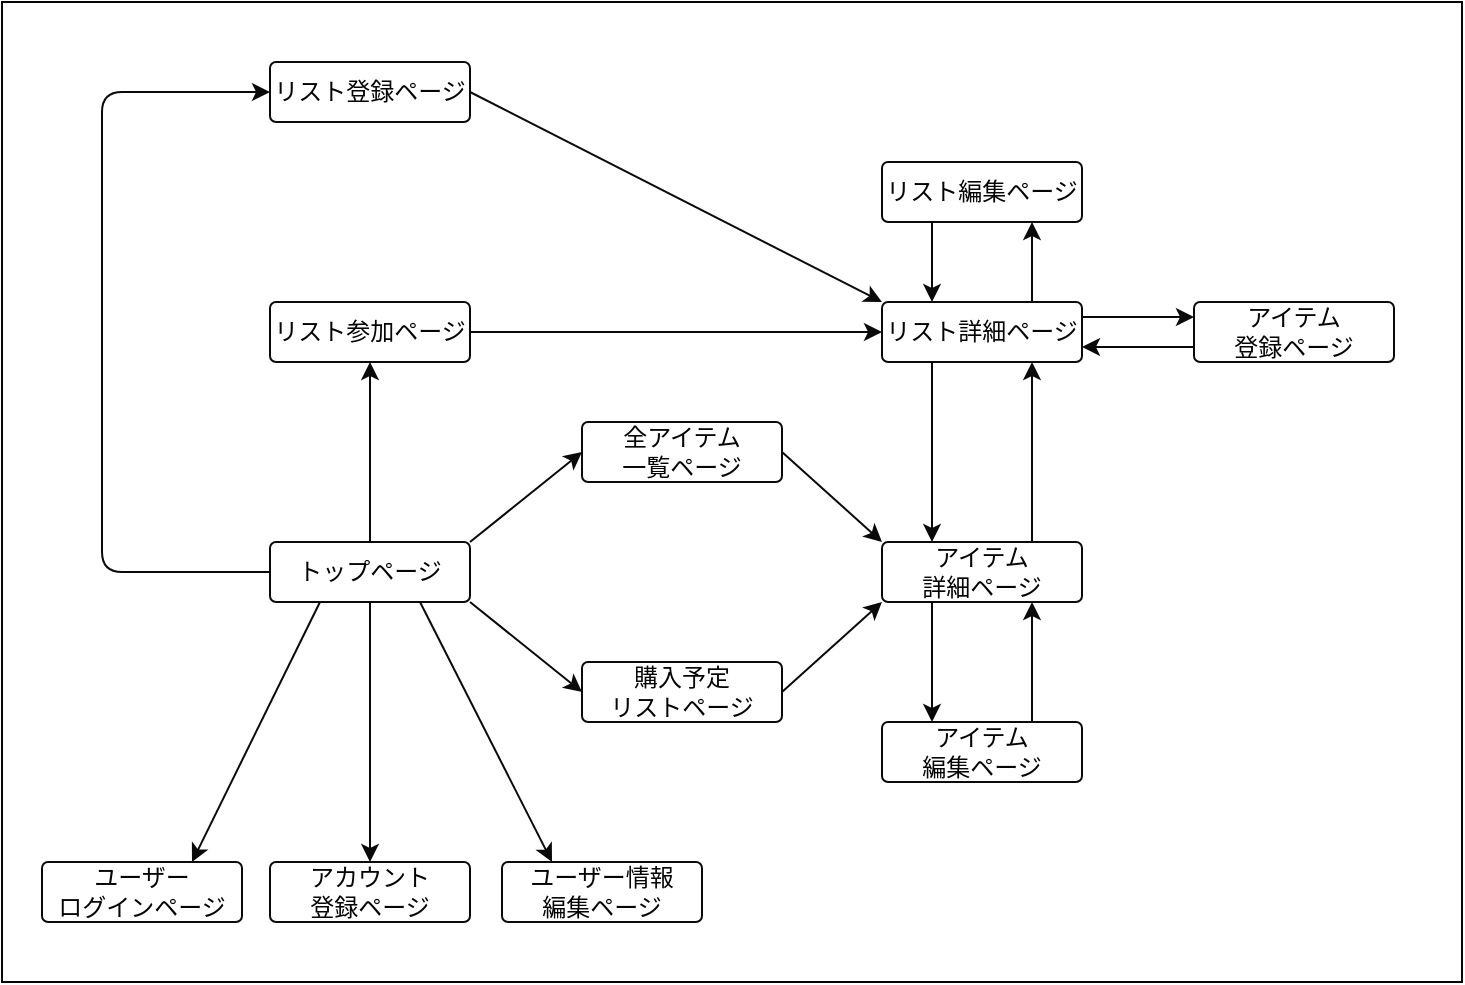 <mxfile>
    <diagram id="6hXo_RO7hkoJm1nSE-cC" name="ページ1">
        <mxGraphModel dx="696" dy="606" grid="1" gridSize="10" guides="1" tooltips="1" connect="1" arrows="1" fold="1" page="1" pageScale="1" pageWidth="827" pageHeight="1169" math="0" shadow="0">
            <root>
                <mxCell id="0"/>
                <mxCell id="1" parent="0"/>
                <mxCell id="47" value="" style="rounded=0;whiteSpace=wrap;html=1;strokeColor=#050505;fillColor=#FFFFFF;" vertex="1" parent="1">
                    <mxGeometry x="90" y="20" width="730" height="490" as="geometry"/>
                </mxCell>
                <mxCell id="13" style="html=1;entryX=0;entryY=0.5;entryDx=0;entryDy=0;startArrow=none;startFill=0;exitX=0;exitY=0.5;exitDx=0;exitDy=0;strokeColor=#0A0A0A;fontColor=#050505;" parent="1" source="2" target="3" edge="1">
                    <mxGeometry relative="1" as="geometry">
                        <mxPoint x="240" y="280" as="sourcePoint"/>
                        <Array as="points">
                            <mxPoint x="140" y="305"/>
                            <mxPoint x="140" y="65"/>
                        </Array>
                    </mxGeometry>
                </mxCell>
                <mxCell id="23" style="edgeStyle=none;html=1;exitX=0.25;exitY=1;exitDx=0;exitDy=0;entryX=0.75;entryY=0;entryDx=0;entryDy=0;startArrow=none;startFill=0;strokeColor=#0A0A0A;fontColor=#050505;" parent="1" source="2" target="7" edge="1">
                    <mxGeometry relative="1" as="geometry"/>
                </mxCell>
                <mxCell id="24" style="edgeStyle=none;html=1;exitX=0.5;exitY=1;exitDx=0;exitDy=0;startArrow=none;startFill=0;strokeColor=#0A0A0A;fontColor=#050505;" parent="1" source="2" target="6" edge="1">
                    <mxGeometry relative="1" as="geometry"/>
                </mxCell>
                <mxCell id="25" style="edgeStyle=none;html=1;exitX=0.75;exitY=1;exitDx=0;exitDy=0;entryX=0.25;entryY=0;entryDx=0;entryDy=0;startArrow=none;startFill=0;strokeColor=#0A0A0A;fontColor=#050505;" parent="1" source="2" target="8" edge="1">
                    <mxGeometry relative="1" as="geometry"/>
                </mxCell>
                <mxCell id="26" style="edgeStyle=none;html=1;exitX=1;exitY=0;exitDx=0;exitDy=0;entryX=0;entryY=0.5;entryDx=0;entryDy=0;startArrow=none;startFill=0;strokeColor=#0A0A0A;fontColor=#050505;" parent="1" source="2" target="5" edge="1">
                    <mxGeometry relative="1" as="geometry"/>
                </mxCell>
                <mxCell id="39" style="edgeStyle=none;html=1;exitX=1;exitY=1;exitDx=0;exitDy=0;entryX=0;entryY=0.5;entryDx=0;entryDy=0;strokeColor=#0A0A0A;fontColor=#050505;" parent="1" source="2" target="38" edge="1">
                    <mxGeometry relative="1" as="geometry"/>
                </mxCell>
                <mxCell id="2" value="トップページ" style="rounded=1;arcSize=10;whiteSpace=wrap;html=1;align=center;strokeColor=#0A0A0A;fontColor=#050505;fillColor=#FFFFFF;" parent="1" vertex="1">
                    <mxGeometry x="224" y="290" width="100" height="30" as="geometry"/>
                </mxCell>
                <mxCell id="15" style="edgeStyle=none;html=1;entryX=0;entryY=0;entryDx=0;entryDy=0;startArrow=none;startFill=0;exitX=1;exitY=0.5;exitDx=0;exitDy=0;strokeColor=#0A0A0A;fontColor=#050505;" parent="1" source="3" target="9" edge="1">
                    <mxGeometry relative="1" as="geometry">
                        <mxPoint x="430" y="185" as="sourcePoint"/>
                    </mxGeometry>
                </mxCell>
                <mxCell id="3" value="リスト登録ページ" style="rounded=1;arcSize=10;whiteSpace=wrap;html=1;align=center;strokeColor=#0A0A0A;fontColor=#050505;fillColor=#FFFFFF;" parent="1" vertex="1">
                    <mxGeometry x="224" y="50" width="100" height="30" as="geometry"/>
                </mxCell>
                <mxCell id="20" style="edgeStyle=none;html=1;exitX=0;exitY=0.75;exitDx=0;exitDy=0;entryX=1;entryY=0.75;entryDx=0;entryDy=0;startArrow=none;startFill=0;strokeColor=#0A0A0A;fontColor=#050505;" parent="1" source="4" target="9" edge="1">
                    <mxGeometry relative="1" as="geometry"/>
                </mxCell>
                <mxCell id="4" value="アイテム&lt;br&gt;登録ページ" style="rounded=1;arcSize=10;whiteSpace=wrap;html=1;align=center;strokeColor=#0A0A0A;fontColor=#050505;fillColor=#FFFFFF;" parent="1" vertex="1">
                    <mxGeometry x="686" y="170" width="100" height="30" as="geometry"/>
                </mxCell>
                <mxCell id="29" style="edgeStyle=none;html=1;exitX=1;exitY=0.5;exitDx=0;exitDy=0;entryX=0;entryY=0;entryDx=0;entryDy=0;startArrow=none;startFill=0;strokeColor=#0A0A0A;fontColor=#050505;" parent="1" source="5" target="27" edge="1">
                    <mxGeometry relative="1" as="geometry"/>
                </mxCell>
                <mxCell id="5" value="全アイテム&lt;br&gt;一覧ページ" style="rounded=1;arcSize=10;whiteSpace=wrap;html=1;align=center;strokeColor=#0A0A0A;fontColor=#050505;fillColor=#FFFFFF;" parent="1" vertex="1">
                    <mxGeometry x="380" y="230" width="100" height="30" as="geometry"/>
                </mxCell>
                <mxCell id="6" value="アカウント&lt;br&gt;登録ページ" style="rounded=1;arcSize=10;whiteSpace=wrap;html=1;align=center;strokeColor=#0A0A0A;fontColor=#050505;fillColor=#FFFFFF;" parent="1" vertex="1">
                    <mxGeometry x="224" y="450" width="100" height="30" as="geometry"/>
                </mxCell>
                <mxCell id="7" value="ユーザー&lt;br&gt;ログインページ" style="rounded=1;arcSize=10;whiteSpace=wrap;html=1;align=center;strokeColor=#0A0A0A;fontColor=#050505;fillColor=#FFFFFF;" parent="1" vertex="1">
                    <mxGeometry x="110" y="450" width="100" height="30" as="geometry"/>
                </mxCell>
                <mxCell id="8" value="ユーザー情報&lt;br&gt;編集ページ" style="rounded=1;arcSize=10;whiteSpace=wrap;html=1;align=center;strokeColor=#0A0A0A;fontColor=#050505;fillColor=#FFFFFF;" parent="1" vertex="1">
                    <mxGeometry x="340" y="450" width="100" height="30" as="geometry"/>
                </mxCell>
                <mxCell id="17" style="edgeStyle=none;html=1;startArrow=none;startFill=0;exitX=1;exitY=0.25;exitDx=0;exitDy=0;entryX=0;entryY=0.25;entryDx=0;entryDy=0;strokeColor=#0A0A0A;fontColor=#050505;" parent="1" source="9" target="4" edge="1">
                    <mxGeometry relative="1" as="geometry">
                        <mxPoint x="630" y="185" as="sourcePoint"/>
                        <mxPoint x="680" y="160" as="targetPoint"/>
                    </mxGeometry>
                </mxCell>
                <mxCell id="28" style="edgeStyle=none;html=1;exitX=0.25;exitY=1;exitDx=0;exitDy=0;entryX=0.25;entryY=0;entryDx=0;entryDy=0;startArrow=none;startFill=0;strokeColor=#0A0A0A;fontColor=#050505;" parent="1" source="9" target="27" edge="1">
                    <mxGeometry relative="1" as="geometry"/>
                </mxCell>
                <mxCell id="36" style="edgeStyle=none;html=1;exitX=0.75;exitY=0;exitDx=0;exitDy=0;entryX=0.75;entryY=1;entryDx=0;entryDy=0;startArrow=none;startFill=0;strokeColor=#0A0A0A;fontColor=#050505;" parent="1" source="9" target="35" edge="1">
                    <mxGeometry relative="1" as="geometry"/>
                </mxCell>
                <mxCell id="9" value="リスト詳細ページ" style="rounded=1;arcSize=10;whiteSpace=wrap;html=1;align=center;strokeColor=#0A0A0A;fontColor=#050505;fillColor=#FFFFFF;" parent="1" vertex="1">
                    <mxGeometry x="530" y="170" width="100" height="30" as="geometry"/>
                </mxCell>
                <mxCell id="19" style="edgeStyle=none;html=1;entryX=0.5;entryY=1;entryDx=0;entryDy=0;startArrow=none;startFill=0;strokeColor=#0A0A0A;fontColor=#050505;" parent="1" source="2" target="16" edge="1">
                    <mxGeometry relative="1" as="geometry">
                        <mxPoint x="700" y="360" as="sourcePoint"/>
                    </mxGeometry>
                </mxCell>
                <mxCell id="21" style="edgeStyle=none;html=1;exitX=0.75;exitY=0;exitDx=0;exitDy=0;entryX=0.75;entryY=1;entryDx=0;entryDy=0;startArrow=none;startFill=0;strokeColor=#0A0A0A;fontColor=#050505;" parent="1" source="27" target="9" edge="1">
                    <mxGeometry relative="1" as="geometry"/>
                </mxCell>
                <mxCell id="42" style="edgeStyle=none;html=1;exitX=1;exitY=0.5;exitDx=0;exitDy=0;entryX=0;entryY=0.5;entryDx=0;entryDy=0;strokeColor=#0A0A0A;fontColor=#050505;" parent="1" source="16" target="9" edge="1">
                    <mxGeometry relative="1" as="geometry"/>
                </mxCell>
                <mxCell id="16" value="リスト参加ページ" style="rounded=1;arcSize=10;whiteSpace=wrap;html=1;align=center;strokeColor=#0A0A0A;fontColor=#050505;fillColor=#FFFFFF;" parent="1" vertex="1">
                    <mxGeometry x="224" y="170" width="100" height="30" as="geometry"/>
                </mxCell>
                <mxCell id="33" style="edgeStyle=none;html=1;exitX=0.25;exitY=1;exitDx=0;exitDy=0;startArrow=none;startFill=0;entryX=0.25;entryY=0;entryDx=0;entryDy=0;strokeColor=#0A0A0A;fontColor=#050505;" parent="1" source="27" target="30" edge="1">
                    <mxGeometry relative="1" as="geometry"/>
                </mxCell>
                <mxCell id="27" value="アイテム&lt;br&gt;詳細ページ" style="rounded=1;arcSize=10;whiteSpace=wrap;html=1;align=center;strokeColor=#0A0A0A;fontColor=#050505;fillColor=#FFFFFF;" parent="1" vertex="1">
                    <mxGeometry x="530" y="290" width="100" height="30" as="geometry"/>
                </mxCell>
                <mxCell id="32" style="edgeStyle=none;html=1;exitX=0.75;exitY=0;exitDx=0;exitDy=0;entryX=0.75;entryY=1;entryDx=0;entryDy=0;startArrow=none;startFill=0;strokeColor=#0A0A0A;fontColor=#050505;" parent="1" source="30" target="27" edge="1">
                    <mxGeometry relative="1" as="geometry"/>
                </mxCell>
                <mxCell id="30" value="アイテム&lt;br&gt;編集ページ" style="rounded=1;arcSize=10;whiteSpace=wrap;html=1;align=center;strokeColor=#0A0A0A;fontColor=#050505;fillColor=#FFFFFF;" parent="1" vertex="1">
                    <mxGeometry x="530" y="380" width="100" height="30" as="geometry"/>
                </mxCell>
                <mxCell id="37" style="edgeStyle=none;html=1;exitX=0.25;exitY=1;exitDx=0;exitDy=0;entryX=0.25;entryY=0;entryDx=0;entryDy=0;startArrow=none;startFill=0;strokeColor=#0A0A0A;fontColor=#050505;" parent="1" source="35" target="9" edge="1">
                    <mxGeometry relative="1" as="geometry"/>
                </mxCell>
                <mxCell id="35" value="リスト編集ページ" style="rounded=1;arcSize=10;whiteSpace=wrap;html=1;align=center;strokeColor=#0A0A0A;fontColor=#050505;fillColor=#FFFFFF;" parent="1" vertex="1">
                    <mxGeometry x="530" y="100" width="100" height="30" as="geometry"/>
                </mxCell>
                <mxCell id="40" style="edgeStyle=none;html=1;exitX=1;exitY=0.5;exitDx=0;exitDy=0;entryX=0;entryY=1;entryDx=0;entryDy=0;strokeColor=#0A0A0A;fontColor=#050505;" parent="1" source="38" target="27" edge="1">
                    <mxGeometry relative="1" as="geometry"/>
                </mxCell>
                <mxCell id="38" value="購入予定&lt;br&gt;リストページ" style="rounded=1;arcSize=10;whiteSpace=wrap;html=1;align=center;strokeColor=#0A0A0A;fontColor=#050505;fillColor=#FFFFFF;" parent="1" vertex="1">
                    <mxGeometry x="380" y="350" width="100" height="30" as="geometry"/>
                </mxCell>
            </root>
        </mxGraphModel>
    </diagram>
</mxfile>